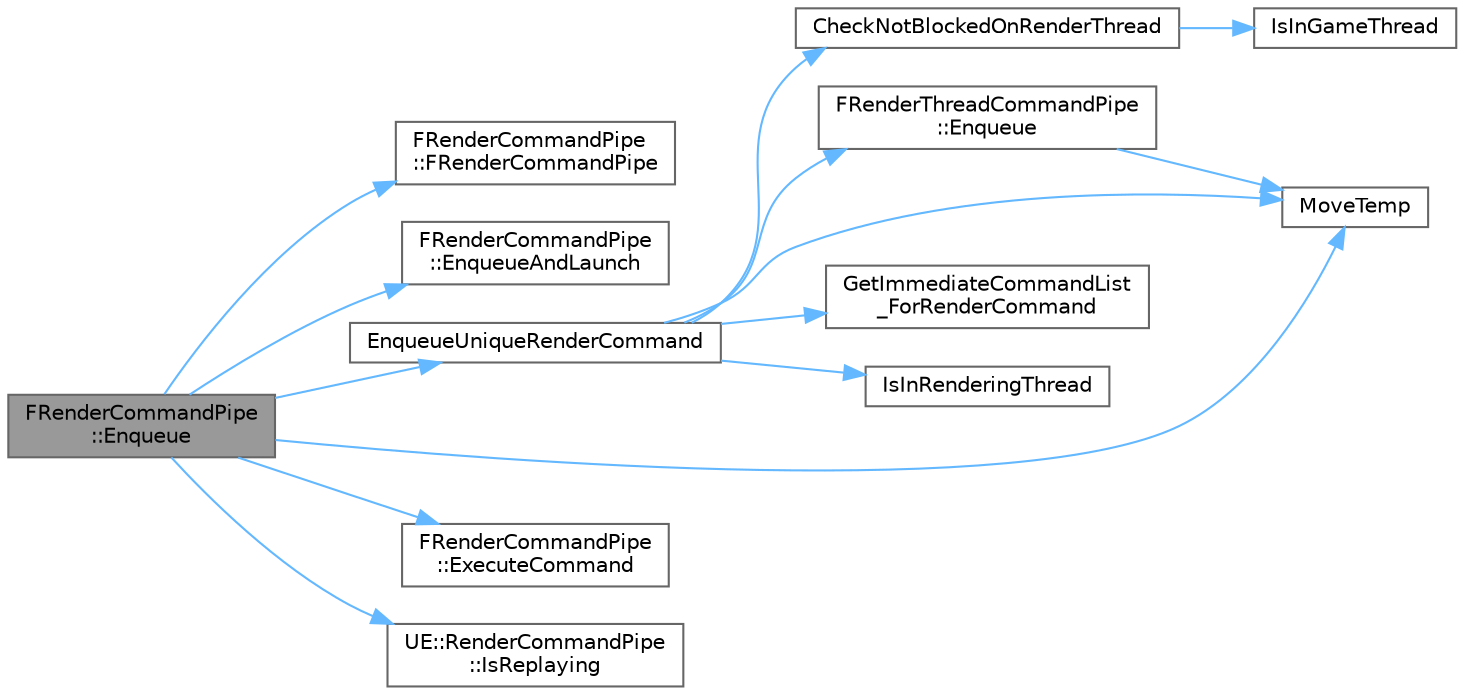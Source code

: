 digraph "FRenderCommandPipe::Enqueue"
{
 // INTERACTIVE_SVG=YES
 // LATEX_PDF_SIZE
  bgcolor="transparent";
  edge [fontname=Helvetica,fontsize=10,labelfontname=Helvetica,labelfontsize=10];
  node [fontname=Helvetica,fontsize=10,shape=box,height=0.2,width=0.4];
  rankdir="LR";
  Node1 [id="Node000001",label="FRenderCommandPipe\l::Enqueue",height=0.2,width=0.4,color="gray40", fillcolor="grey60", style="filled", fontcolor="black",tooltip=" "];
  Node1 -> Node2 [id="edge1_Node000001_Node000002",color="steelblue1",style="solid",tooltip=" "];
  Node2 [id="Node000002",label="FRenderCommandPipe\l::FRenderCommandPipe",height=0.2,width=0.4,color="grey40", fillcolor="white", style="filled",URL="$da/d1f/classFRenderCommandPipe.html#a517776110a14807f9047a93ec266d2d6",tooltip=" "];
  Node1 -> Node3 [id="edge2_Node000001_Node000003",color="steelblue1",style="solid",tooltip=" "];
  Node3 [id="Node000003",label="FRenderCommandPipe\l::EnqueueAndLaunch",height=0.2,width=0.4,color="grey40", fillcolor="white", style="filled",URL="$da/d1f/classFRenderCommandPipe.html#a8593bf295c097538903c8b4f1299a99b",tooltip=" "];
  Node1 -> Node4 [id="edge3_Node000001_Node000004",color="steelblue1",style="solid",tooltip=" "];
  Node4 [id="Node000004",label="EnqueueUniqueRenderCommand",height=0.2,width=0.4,color="grey40", fillcolor="white", style="filled",URL="$dc/df7/RenderingThread_8h.html#a12263bb08c4c48a90365b52872a3be87",tooltip=" "];
  Node4 -> Node5 [id="edge4_Node000004_Node000005",color="steelblue1",style="solid",tooltip=" "];
  Node5 [id="Node000005",label="CheckNotBlockedOnRenderThread",height=0.2,width=0.4,color="grey40", fillcolor="white", style="filled",URL="$dc/df7/RenderingThread_8h.html#affeb77bed5eccb954f6246801bc61437",tooltip="Asserts if called from the main thread when the main thread is blocked on the rendering thread."];
  Node5 -> Node6 [id="edge5_Node000005_Node000006",color="steelblue1",style="solid",tooltip=" "];
  Node6 [id="Node000006",label="IsInGameThread",height=0.2,width=0.4,color="grey40", fillcolor="white", style="filled",URL="$d5/d8c/CoreGlobals_8h.html#aef9b701034d58fd883a90af440707365",tooltip=" "];
  Node4 -> Node7 [id="edge6_Node000004_Node000007",color="steelblue1",style="solid",tooltip=" "];
  Node7 [id="Node000007",label="FRenderThreadCommandPipe\l::Enqueue",height=0.2,width=0.4,color="grey40", fillcolor="white", style="filled",URL="$db/d2c/classFRenderThreadCommandPipe.html#a76580fe5e17b392e36ab5fe5289d5d44",tooltip=" "];
  Node7 -> Node8 [id="edge7_Node000007_Node000008",color="steelblue1",style="solid",tooltip=" "];
  Node8 [id="Node000008",label="MoveTemp",height=0.2,width=0.4,color="grey40", fillcolor="white", style="filled",URL="$d4/d24/UnrealTemplate_8h.html#ad5e6c049aeb9c9115fec514ba581dbb6",tooltip="MoveTemp will cast a reference to an rvalue reference."];
  Node4 -> Node9 [id="edge8_Node000004_Node000009",color="steelblue1",style="solid",tooltip=" "];
  Node9 [id="Node000009",label="GetImmediateCommandList\l_ForRenderCommand",height=0.2,width=0.4,color="grey40", fillcolor="white", style="filled",URL="$dc/df7/RenderingThread_8h.html#af85e16dd213f02cae517b5f640fd9a8a",tooltip=" "];
  Node4 -> Node10 [id="edge9_Node000004_Node000010",color="steelblue1",style="solid",tooltip=" "];
  Node10 [id="Node000010",label="IsInRenderingThread",height=0.2,width=0.4,color="grey40", fillcolor="white", style="filled",URL="$d5/d8c/CoreGlobals_8h.html#ad1dc9bdc37ca4a19c64d5ffb8bc877d0",tooltip=" "];
  Node4 -> Node8 [id="edge10_Node000004_Node000008",color="steelblue1",style="solid",tooltip=" "];
  Node1 -> Node11 [id="edge11_Node000001_Node000011",color="steelblue1",style="solid",tooltip=" "];
  Node11 [id="Node000011",label="FRenderCommandPipe\l::ExecuteCommand",height=0.2,width=0.4,color="grey40", fillcolor="white", style="filled",URL="$da/d1f/classFRenderCommandPipe.html#aa349b9b4dcb088e78091b5aadefe0bad",tooltip=" "];
  Node1 -> Node12 [id="edge12_Node000001_Node000012",color="steelblue1",style="solid",tooltip=" "];
  Node12 [id="Node000012",label="UE::RenderCommandPipe\l::IsReplaying",height=0.2,width=0.4,color="grey40", fillcolor="white", style="filled",URL="$d3/d8b/namespaceUE_1_1RenderCommandPipe.html#ac7d3b16e5014965929c5dfb661ac9944",tooltip=" "];
  Node1 -> Node8 [id="edge13_Node000001_Node000008",color="steelblue1",style="solid",tooltip=" "];
}
